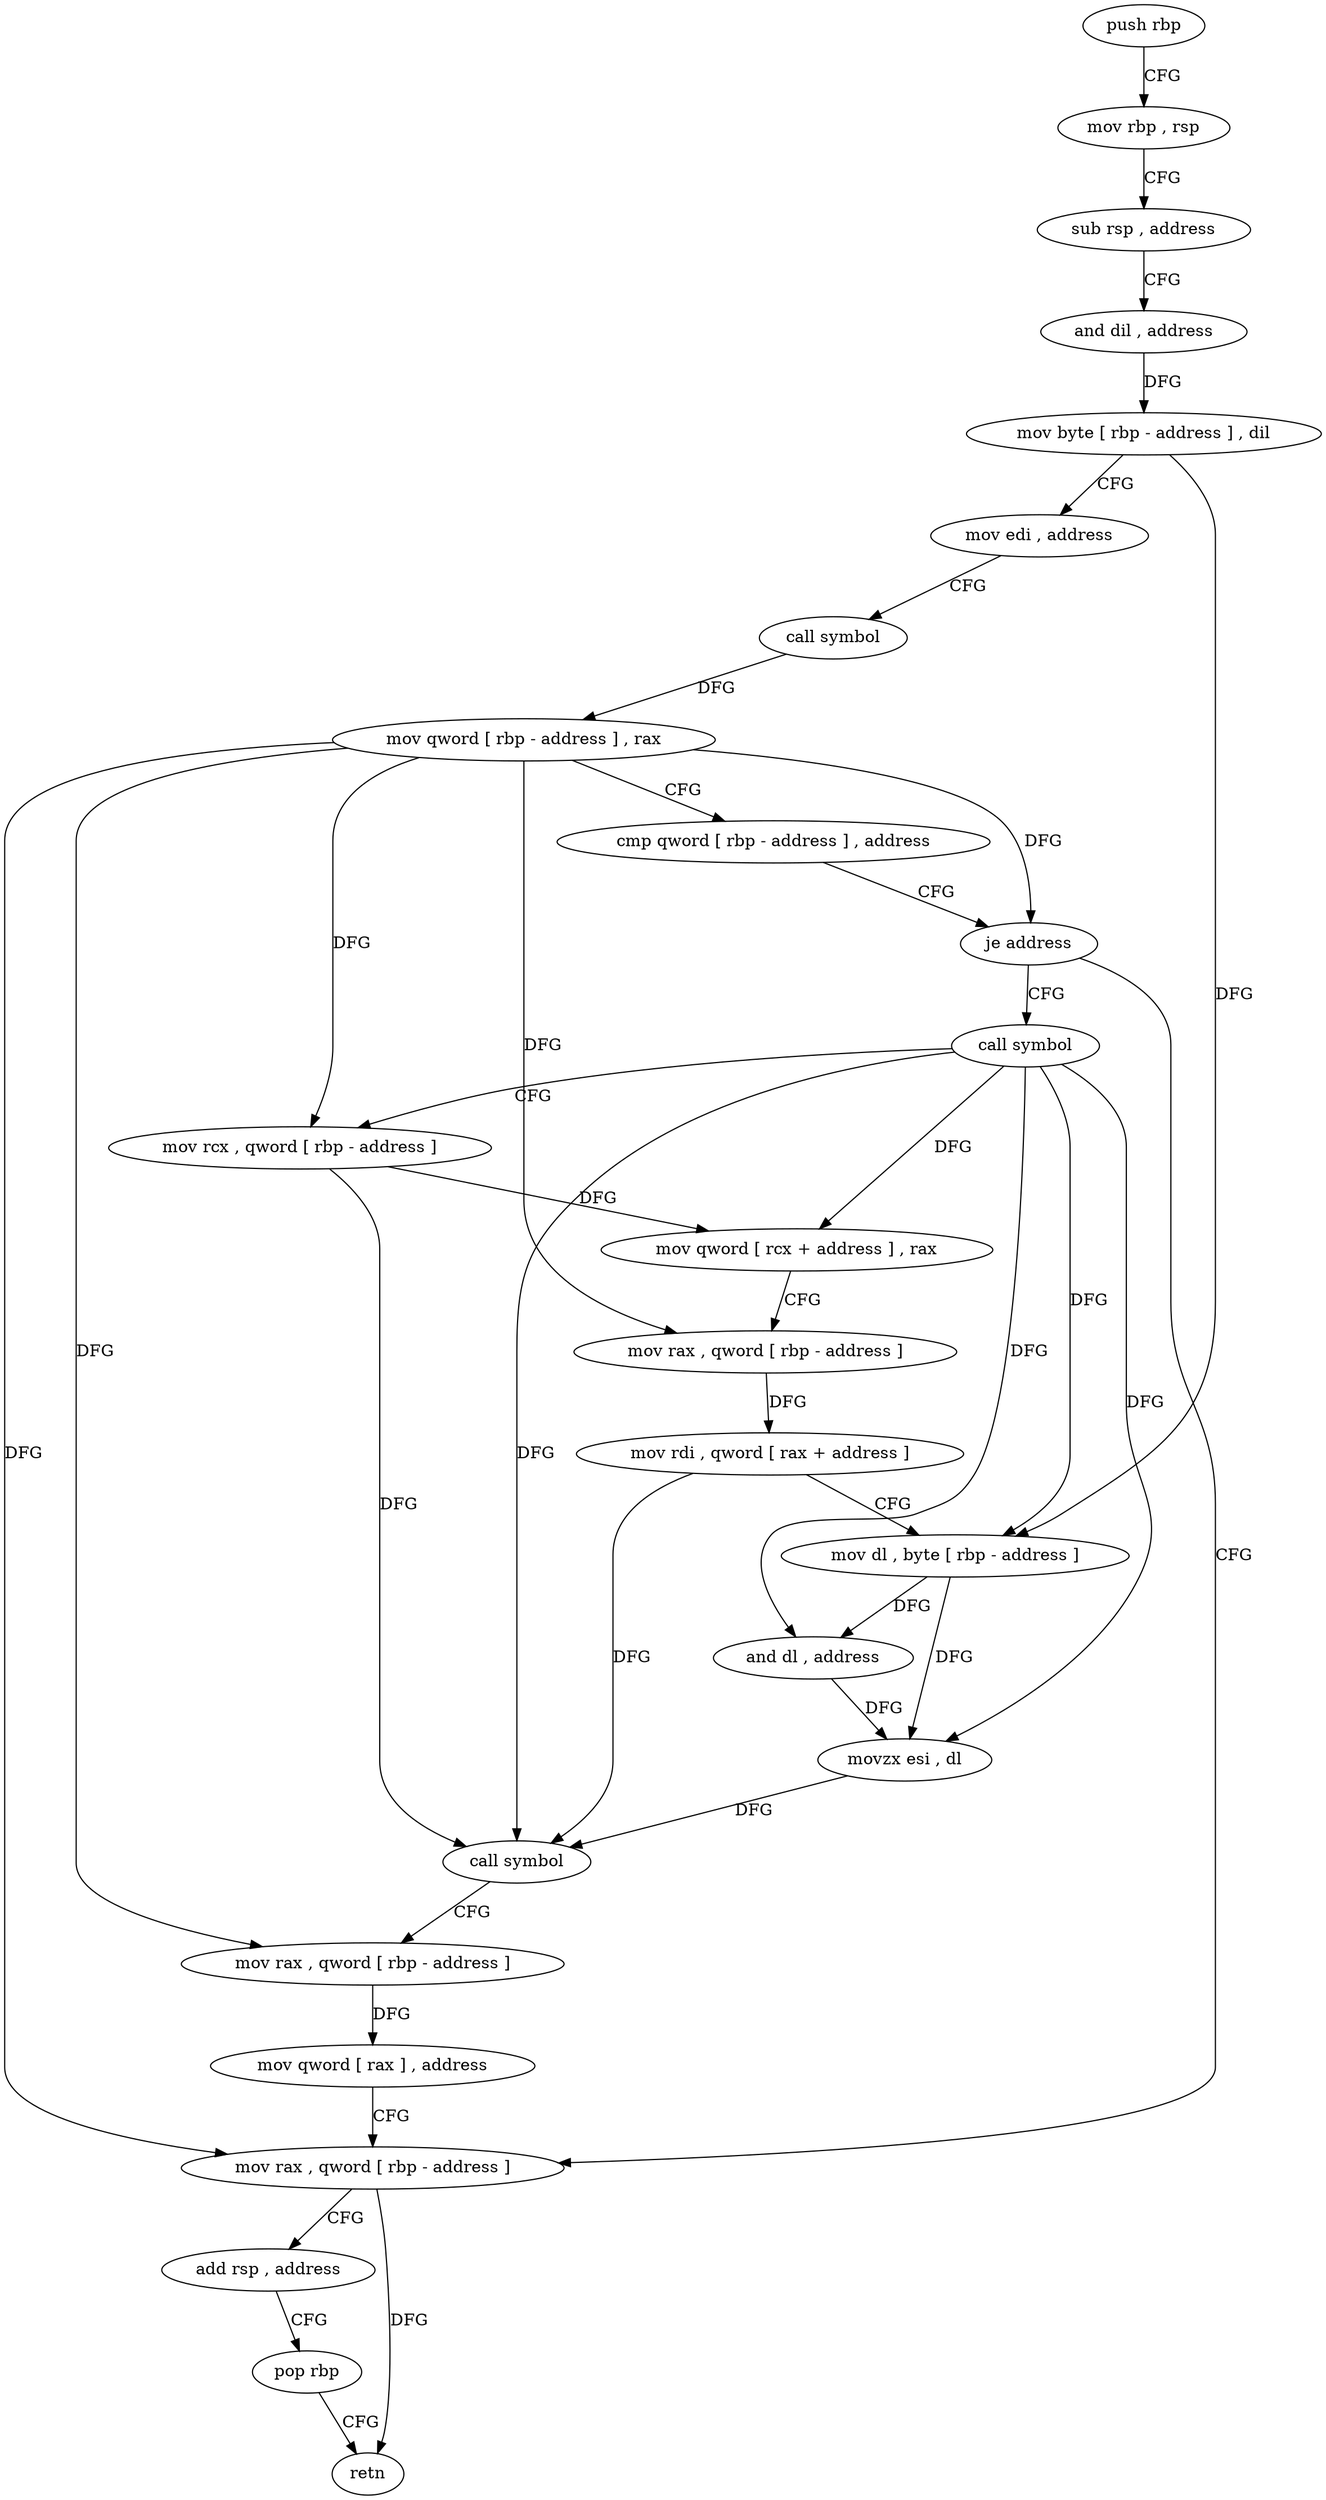 digraph "func" {
"172800" [label = "push rbp" ]
"172801" [label = "mov rbp , rsp" ]
"172804" [label = "sub rsp , address" ]
"172808" [label = "and dil , address" ]
"172812" [label = "mov byte [ rbp - address ] , dil" ]
"172816" [label = "mov edi , address" ]
"172821" [label = "call symbol" ]
"172826" [label = "mov qword [ rbp - address ] , rax" ]
"172830" [label = "cmp qword [ rbp - address ] , address" ]
"172835" [label = "je address" ]
"172887" [label = "mov rax , qword [ rbp - address ]" ]
"172841" [label = "call symbol" ]
"172891" [label = "add rsp , address" ]
"172895" [label = "pop rbp" ]
"172896" [label = "retn" ]
"172846" [label = "mov rcx , qword [ rbp - address ]" ]
"172850" [label = "mov qword [ rcx + address ] , rax" ]
"172854" [label = "mov rax , qword [ rbp - address ]" ]
"172858" [label = "mov rdi , qword [ rax + address ]" ]
"172862" [label = "mov dl , byte [ rbp - address ]" ]
"172865" [label = "and dl , address" ]
"172868" [label = "movzx esi , dl" ]
"172871" [label = "call symbol" ]
"172876" [label = "mov rax , qword [ rbp - address ]" ]
"172880" [label = "mov qword [ rax ] , address" ]
"172800" -> "172801" [ label = "CFG" ]
"172801" -> "172804" [ label = "CFG" ]
"172804" -> "172808" [ label = "CFG" ]
"172808" -> "172812" [ label = "DFG" ]
"172812" -> "172816" [ label = "CFG" ]
"172812" -> "172862" [ label = "DFG" ]
"172816" -> "172821" [ label = "CFG" ]
"172821" -> "172826" [ label = "DFG" ]
"172826" -> "172830" [ label = "CFG" ]
"172826" -> "172835" [ label = "DFG" ]
"172826" -> "172887" [ label = "DFG" ]
"172826" -> "172846" [ label = "DFG" ]
"172826" -> "172854" [ label = "DFG" ]
"172826" -> "172876" [ label = "DFG" ]
"172830" -> "172835" [ label = "CFG" ]
"172835" -> "172887" [ label = "CFG" ]
"172835" -> "172841" [ label = "CFG" ]
"172887" -> "172891" [ label = "CFG" ]
"172887" -> "172896" [ label = "DFG" ]
"172841" -> "172846" [ label = "CFG" ]
"172841" -> "172850" [ label = "DFG" ]
"172841" -> "172862" [ label = "DFG" ]
"172841" -> "172865" [ label = "DFG" ]
"172841" -> "172868" [ label = "DFG" ]
"172841" -> "172871" [ label = "DFG" ]
"172891" -> "172895" [ label = "CFG" ]
"172895" -> "172896" [ label = "CFG" ]
"172846" -> "172850" [ label = "DFG" ]
"172846" -> "172871" [ label = "DFG" ]
"172850" -> "172854" [ label = "CFG" ]
"172854" -> "172858" [ label = "DFG" ]
"172858" -> "172862" [ label = "CFG" ]
"172858" -> "172871" [ label = "DFG" ]
"172862" -> "172865" [ label = "DFG" ]
"172862" -> "172868" [ label = "DFG" ]
"172865" -> "172868" [ label = "DFG" ]
"172868" -> "172871" [ label = "DFG" ]
"172871" -> "172876" [ label = "CFG" ]
"172876" -> "172880" [ label = "DFG" ]
"172880" -> "172887" [ label = "CFG" ]
}
